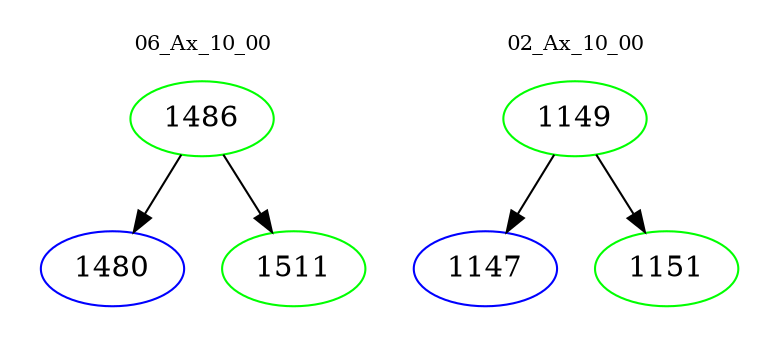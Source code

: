digraph{
subgraph cluster_0 {
color = white
label = "06_Ax_10_00";
fontsize=10;
T0_1486 [label="1486", color="green"]
T0_1486 -> T0_1480 [color="black"]
T0_1480 [label="1480", color="blue"]
T0_1486 -> T0_1511 [color="black"]
T0_1511 [label="1511", color="green"]
}
subgraph cluster_1 {
color = white
label = "02_Ax_10_00";
fontsize=10;
T1_1149 [label="1149", color="green"]
T1_1149 -> T1_1147 [color="black"]
T1_1147 [label="1147", color="blue"]
T1_1149 -> T1_1151 [color="black"]
T1_1151 [label="1151", color="green"]
}
}
